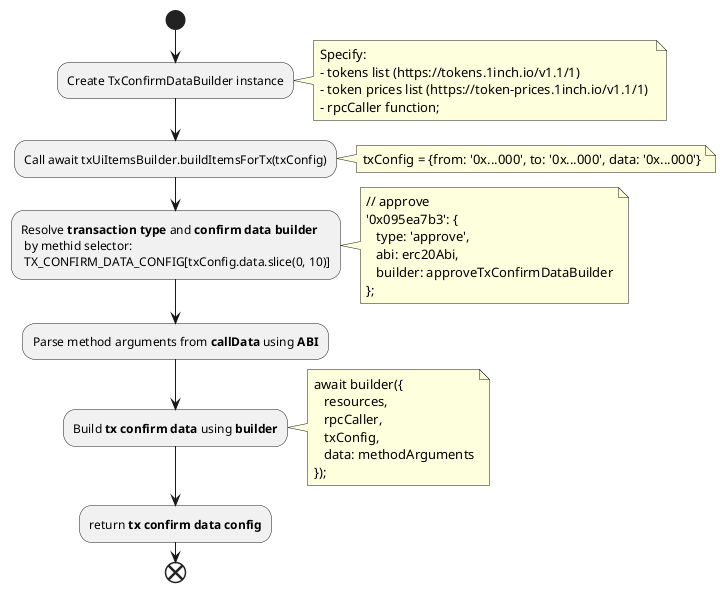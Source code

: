@startuml
start
:Create TxConfirmDataBuilder instance;
note right: Specify: \n- tokens list (https://tokens.1inch.io/v1.1/1) \n- token prices list (https://token-prices.1inch.io/v1.1/1) \n- rpcCaller function;
:Call await txUiItemsBuilder.buildItemsForTx(txConfig);
note right: txConfig = {from: '0x...000', to: '0x...000', data: '0x...000'}
:Resolve **transaction type** and **confirm data builder** \n by methid selector:\n TX_CONFIRM_DATA_CONFIG[txConfig.data.slice(0, 10)];
note right: // approve\n'0x095ea7b3': { \n   type: 'approve',\n   abi: erc20Abi, \n   builder: approveTxConfirmDataBuilder\n};
:Parse method arguments from **callData** using **ABI**;
:Build **tx confirm data** using **builder**;
note right: await builder({\n   resources,\n   rpcCaller,\n   txConfig,\n   data: methodArguments\n});
:return **tx confirm data config**;
end
@enduml
